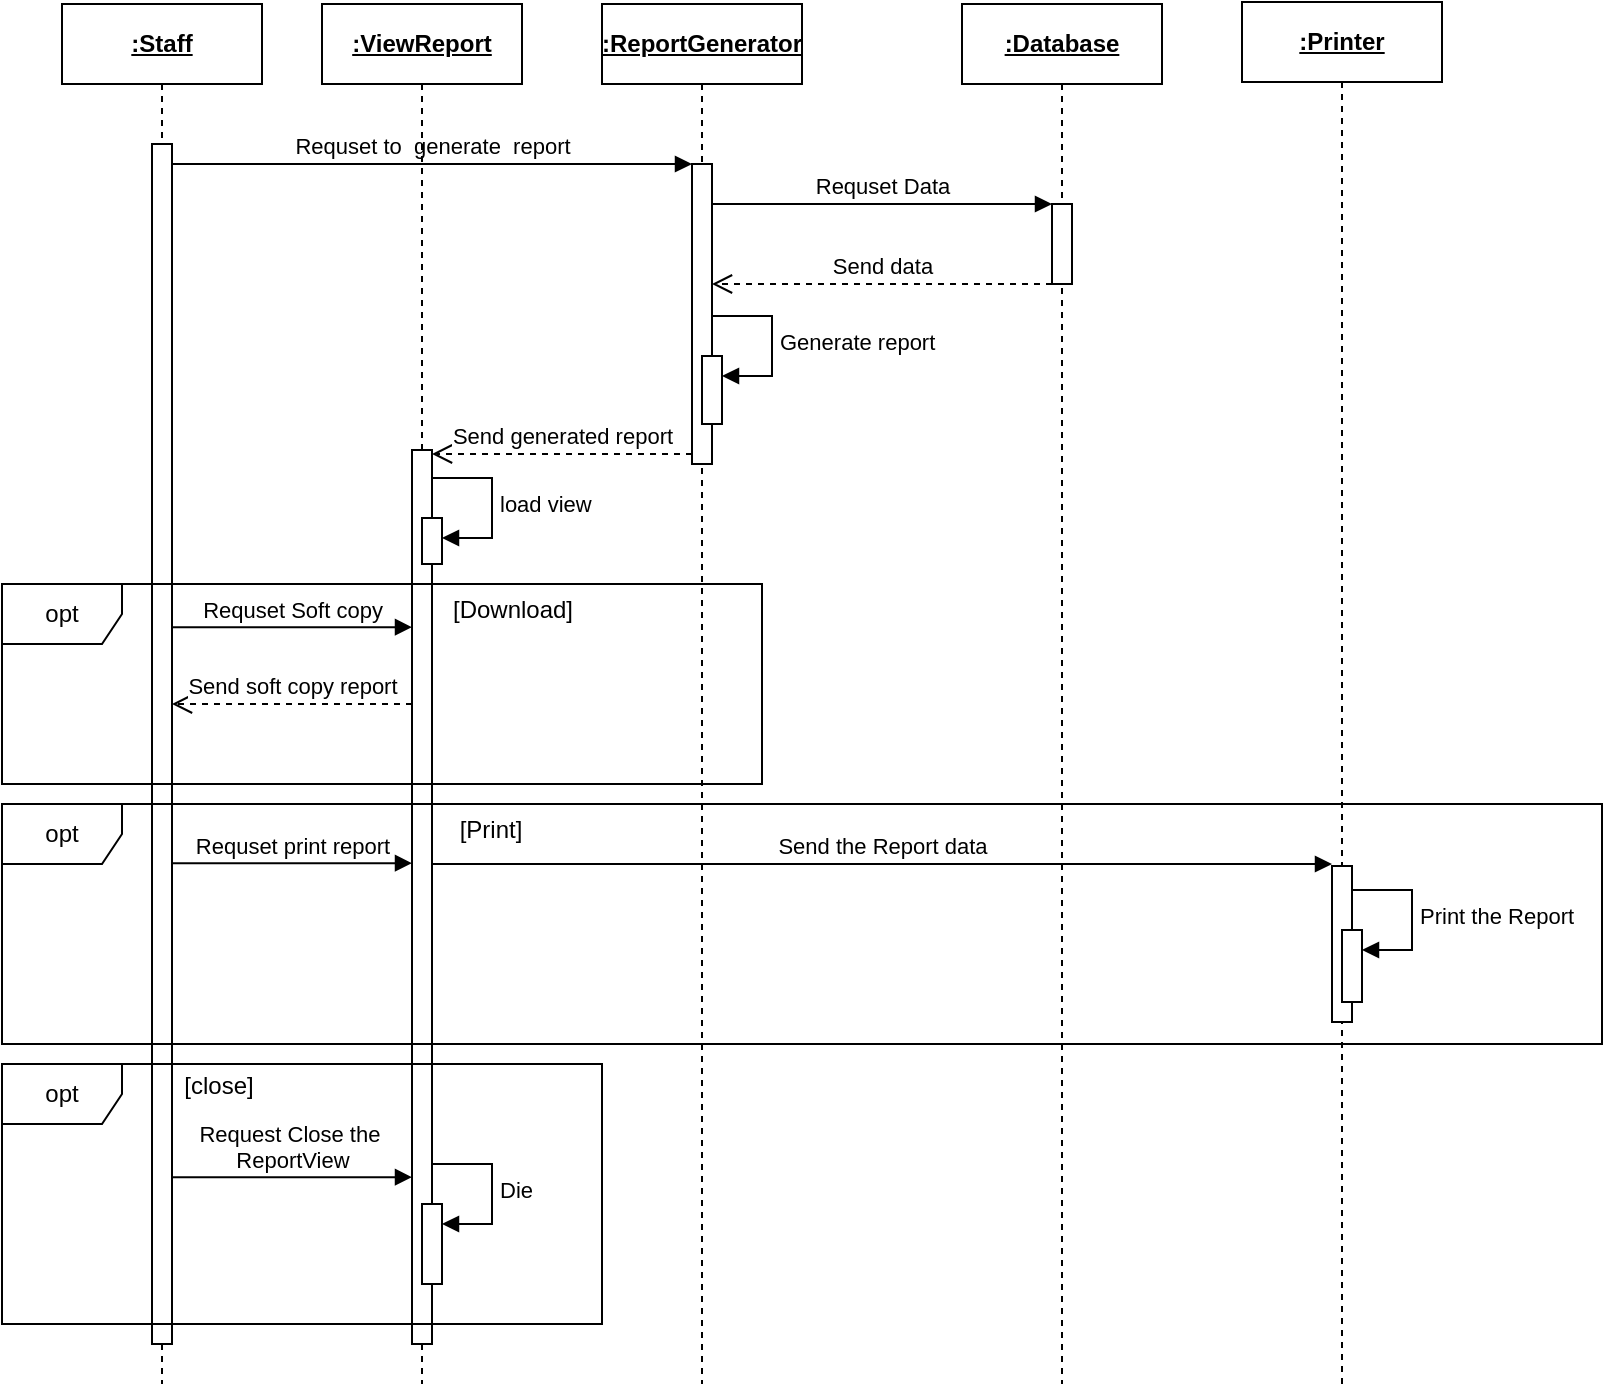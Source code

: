 <mxfile version="21.7.5" type="device">
  <diagram name="Page-1" id="2YBvvXClWsGukQMizWep">
    <mxGraphModel dx="2213" dy="924" grid="1" gridSize="10" guides="1" tooltips="1" connect="1" arrows="1" fold="1" page="1" pageScale="1" pageWidth="850" pageHeight="1100" math="0" shadow="0">
      <root>
        <mxCell id="0" />
        <mxCell id="1" parent="0" />
        <mxCell id="aM9ryv3xv72pqoxQDRHE-1" value="&lt;b&gt;&lt;u&gt;:Staff&lt;/u&gt;&lt;/b&gt;" style="shape=umlLifeline;perimeter=lifelinePerimeter;whiteSpace=wrap;html=1;container=0;dropTarget=0;collapsible=0;recursiveResize=0;outlineConnect=0;portConstraint=eastwest;newEdgeStyle={&quot;edgeStyle&quot;:&quot;elbowEdgeStyle&quot;,&quot;elbow&quot;:&quot;vertical&quot;,&quot;curved&quot;:0,&quot;rounded&quot;:0};" parent="1" vertex="1">
          <mxGeometry x="-50" y="40" width="100" height="690" as="geometry" />
        </mxCell>
        <mxCell id="aM9ryv3xv72pqoxQDRHE-2" value="" style="html=1;points=[];perimeter=orthogonalPerimeter;outlineConnect=0;targetShapes=umlLifeline;portConstraint=eastwest;newEdgeStyle={&quot;edgeStyle&quot;:&quot;elbowEdgeStyle&quot;,&quot;elbow&quot;:&quot;vertical&quot;,&quot;curved&quot;:0,&quot;rounded&quot;:0};" parent="aM9ryv3xv72pqoxQDRHE-1" vertex="1">
          <mxGeometry x="45" y="70" width="10" height="600" as="geometry" />
        </mxCell>
        <mxCell id="aM9ryv3xv72pqoxQDRHE-5" value="&lt;b&gt;&lt;u&gt;:ReportGenerator&lt;/u&gt;&lt;/b&gt;" style="shape=umlLifeline;perimeter=lifelinePerimeter;whiteSpace=wrap;html=1;container=0;dropTarget=0;collapsible=0;recursiveResize=0;outlineConnect=0;portConstraint=eastwest;newEdgeStyle={&quot;edgeStyle&quot;:&quot;elbowEdgeStyle&quot;,&quot;elbow&quot;:&quot;vertical&quot;,&quot;curved&quot;:0,&quot;rounded&quot;:0};" parent="1" vertex="1">
          <mxGeometry x="220" y="40" width="100" height="690" as="geometry" />
        </mxCell>
        <mxCell id="aM9ryv3xv72pqoxQDRHE-6" value="" style="html=1;points=[];perimeter=orthogonalPerimeter;outlineConnect=0;targetShapes=umlLifeline;portConstraint=eastwest;newEdgeStyle={&quot;edgeStyle&quot;:&quot;elbowEdgeStyle&quot;,&quot;elbow&quot;:&quot;vertical&quot;,&quot;curved&quot;:0,&quot;rounded&quot;:0};" parent="aM9ryv3xv72pqoxQDRHE-5" vertex="1">
          <mxGeometry x="45" y="80" width="10" height="150" as="geometry" />
        </mxCell>
        <mxCell id="hOEQ-7HS-opaP0KLWu3d-7" value="" style="html=1;points=[[0,0,0,0,5],[0,1,0,0,-5],[1,0,0,0,5],[1,1,0,0,-5]];perimeter=orthogonalPerimeter;outlineConnect=0;targetShapes=umlLifeline;portConstraint=eastwest;newEdgeStyle={&quot;curved&quot;:0,&quot;rounded&quot;:0};" vertex="1" parent="aM9ryv3xv72pqoxQDRHE-5">
          <mxGeometry x="50" y="176" width="10" height="34" as="geometry" />
        </mxCell>
        <mxCell id="hOEQ-7HS-opaP0KLWu3d-8" value="Generate report" style="html=1;align=left;spacingLeft=2;endArrow=block;rounded=0;edgeStyle=orthogonalEdgeStyle;curved=0;rounded=0;" edge="1" target="hOEQ-7HS-opaP0KLWu3d-7" parent="aM9ryv3xv72pqoxQDRHE-5">
          <mxGeometry relative="1" as="geometry">
            <mxPoint x="55" y="156" as="sourcePoint" />
            <Array as="points">
              <mxPoint x="85" y="186" />
            </Array>
          </mxGeometry>
        </mxCell>
        <mxCell id="aM9ryv3xv72pqoxQDRHE-7" value="Requset to&amp;nbsp; generate&amp;nbsp; report" style="html=1;verticalAlign=bottom;endArrow=block;edgeStyle=elbowEdgeStyle;elbow=vertical;curved=0;rounded=0;" parent="1" source="aM9ryv3xv72pqoxQDRHE-2" target="aM9ryv3xv72pqoxQDRHE-6" edge="1">
          <mxGeometry relative="1" as="geometry">
            <mxPoint x="195" y="130" as="sourcePoint" />
            <Array as="points">
              <mxPoint x="180" y="120" />
            </Array>
            <mxPoint as="offset" />
          </mxGeometry>
        </mxCell>
        <mxCell id="aM9ryv3xv72pqoxQDRHE-8" value="Send generated report" style="html=1;verticalAlign=bottom;endArrow=open;dashed=1;endSize=8;edgeStyle=elbowEdgeStyle;elbow=vertical;curved=0;rounded=0;" parent="1" target="hOEQ-7HS-opaP0KLWu3d-19" edge="1">
          <mxGeometry relative="1" as="geometry">
            <mxPoint x="160" y="265" as="targetPoint" />
            <Array as="points">
              <mxPoint x="190" y="265" />
            </Array>
            <mxPoint x="265" y="265" as="sourcePoint" />
            <mxPoint as="offset" />
          </mxGeometry>
        </mxCell>
        <mxCell id="hOEQ-7HS-opaP0KLWu3d-1" value="&lt;b&gt;&lt;u&gt;:Database&lt;/u&gt;&lt;/b&gt;" style="shape=umlLifeline;perimeter=lifelinePerimeter;whiteSpace=wrap;html=1;container=0;dropTarget=0;collapsible=0;recursiveResize=0;outlineConnect=0;portConstraint=eastwest;newEdgeStyle={&quot;edgeStyle&quot;:&quot;elbowEdgeStyle&quot;,&quot;elbow&quot;:&quot;vertical&quot;,&quot;curved&quot;:0,&quot;rounded&quot;:0};" vertex="1" parent="1">
          <mxGeometry x="400" y="40" width="100" height="690" as="geometry" />
        </mxCell>
        <mxCell id="hOEQ-7HS-opaP0KLWu3d-2" value="" style="html=1;points=[];perimeter=orthogonalPerimeter;outlineConnect=0;targetShapes=umlLifeline;portConstraint=eastwest;newEdgeStyle={&quot;edgeStyle&quot;:&quot;elbowEdgeStyle&quot;,&quot;elbow&quot;:&quot;vertical&quot;,&quot;curved&quot;:0,&quot;rounded&quot;:0};" vertex="1" parent="hOEQ-7HS-opaP0KLWu3d-1">
          <mxGeometry x="45" y="100" width="10" height="40" as="geometry" />
        </mxCell>
        <mxCell id="hOEQ-7HS-opaP0KLWu3d-3" value="Requset Data" style="html=1;verticalAlign=bottom;endArrow=block;edgeStyle=elbowEdgeStyle;elbow=vertical;curved=0;rounded=0;" edge="1" parent="1" source="aM9ryv3xv72pqoxQDRHE-6" target="hOEQ-7HS-opaP0KLWu3d-2">
          <mxGeometry relative="1" as="geometry">
            <mxPoint x="280" y="140" as="sourcePoint" />
            <Array as="points">
              <mxPoint x="365" y="140" />
            </Array>
            <mxPoint x="430" y="140" as="targetPoint" />
          </mxGeometry>
        </mxCell>
        <mxCell id="hOEQ-7HS-opaP0KLWu3d-4" value="Send data" style="html=1;verticalAlign=bottom;endArrow=open;dashed=1;endSize=8;edgeStyle=elbowEdgeStyle;elbow=vertical;curved=0;rounded=0;" edge="1" parent="1" source="hOEQ-7HS-opaP0KLWu3d-2" target="aM9ryv3xv72pqoxQDRHE-6">
          <mxGeometry relative="1" as="geometry">
            <mxPoint x="280" y="180" as="targetPoint" />
            <Array as="points">
              <mxPoint x="375" y="180" />
            </Array>
            <mxPoint x="450" y="180" as="sourcePoint" />
          </mxGeometry>
        </mxCell>
        <mxCell id="hOEQ-7HS-opaP0KLWu3d-18" value="&lt;b&gt;&lt;u&gt;:ViewReport&lt;/u&gt;&lt;/b&gt;" style="shape=umlLifeline;perimeter=lifelinePerimeter;whiteSpace=wrap;html=1;container=0;dropTarget=0;collapsible=0;recursiveResize=0;outlineConnect=0;portConstraint=eastwest;newEdgeStyle={&quot;edgeStyle&quot;:&quot;elbowEdgeStyle&quot;,&quot;elbow&quot;:&quot;vertical&quot;,&quot;curved&quot;:0,&quot;rounded&quot;:0};" vertex="1" parent="1">
          <mxGeometry x="80" y="40" width="100" height="690" as="geometry" />
        </mxCell>
        <mxCell id="hOEQ-7HS-opaP0KLWu3d-19" value="" style="html=1;points=[];perimeter=orthogonalPerimeter;outlineConnect=0;targetShapes=umlLifeline;portConstraint=eastwest;newEdgeStyle={&quot;edgeStyle&quot;:&quot;elbowEdgeStyle&quot;,&quot;elbow&quot;:&quot;vertical&quot;,&quot;curved&quot;:0,&quot;rounded&quot;:0};" vertex="1" parent="hOEQ-7HS-opaP0KLWu3d-18">
          <mxGeometry x="45" y="223" width="10" height="447" as="geometry" />
        </mxCell>
        <mxCell id="hOEQ-7HS-opaP0KLWu3d-20" value="" style="html=1;points=[[0,0,0,0,5],[0,1,0,0,-5],[1,0,0,0,5],[1,1,0,0,-5]];perimeter=orthogonalPerimeter;outlineConnect=0;targetShapes=umlLifeline;portConstraint=eastwest;newEdgeStyle={&quot;curved&quot;:0,&quot;rounded&quot;:0};" vertex="1" parent="hOEQ-7HS-opaP0KLWu3d-18">
          <mxGeometry x="50" y="257" width="10" height="23" as="geometry" />
        </mxCell>
        <mxCell id="hOEQ-7HS-opaP0KLWu3d-21" value="load view" style="html=1;align=left;spacingLeft=2;endArrow=block;rounded=0;edgeStyle=orthogonalEdgeStyle;curved=0;rounded=0;" edge="1" target="hOEQ-7HS-opaP0KLWu3d-20" parent="hOEQ-7HS-opaP0KLWu3d-18">
          <mxGeometry relative="1" as="geometry">
            <mxPoint x="55" y="237" as="sourcePoint" />
            <Array as="points">
              <mxPoint x="85" y="267" />
            </Array>
          </mxGeometry>
        </mxCell>
        <mxCell id="hOEQ-7HS-opaP0KLWu3d-24" value="opt" style="shape=umlFrame;whiteSpace=wrap;html=1;pointerEvents=0;" vertex="1" parent="1">
          <mxGeometry x="-80" y="330" width="380" height="100" as="geometry" />
        </mxCell>
        <mxCell id="hOEQ-7HS-opaP0KLWu3d-25" value="opt" style="shape=umlFrame;whiteSpace=wrap;html=1;pointerEvents=0;" vertex="1" parent="1">
          <mxGeometry x="-80" y="570" width="300" height="130" as="geometry" />
        </mxCell>
        <mxCell id="hOEQ-7HS-opaP0KLWu3d-26" value="opt" style="shape=umlFrame;whiteSpace=wrap;html=1;pointerEvents=0;" vertex="1" parent="1">
          <mxGeometry x="-80" y="440" width="800" height="120" as="geometry" />
        </mxCell>
        <mxCell id="hOEQ-7HS-opaP0KLWu3d-27" value="&lt;span style=&quot;font-weight: normal;&quot;&gt;[Download]&lt;/span&gt;" style="text;align=center;fontStyle=1;verticalAlign=middle;spacingLeft=3;spacingRight=3;strokeColor=none;rotatable=0;points=[[0,0.5],[1,0.5]];portConstraint=eastwest;html=1;" vertex="1" parent="1">
          <mxGeometry x="135" y="330" width="80" height="26" as="geometry" />
        </mxCell>
        <mxCell id="hOEQ-7HS-opaP0KLWu3d-28" value="&lt;span style=&quot;font-weight: normal;&quot;&gt;[Print]&lt;/span&gt;" style="text;align=center;fontStyle=1;verticalAlign=middle;spacingLeft=3;spacingRight=3;strokeColor=none;rotatable=0;points=[[0,0.5],[1,0.5]];portConstraint=eastwest;html=1;" vertex="1" parent="1">
          <mxGeometry x="124" y="440" width="80" height="26" as="geometry" />
        </mxCell>
        <mxCell id="hOEQ-7HS-opaP0KLWu3d-29" value="&lt;span style=&quot;font-weight: normal;&quot;&gt;[close]&lt;/span&gt;" style="text;align=center;fontStyle=1;verticalAlign=middle;spacingLeft=3;spacingRight=3;strokeColor=none;rotatable=0;points=[[0,0.5],[1,0.5]];portConstraint=eastwest;html=1;" vertex="1" parent="1">
          <mxGeometry x="-12" y="568" width="80" height="26" as="geometry" />
        </mxCell>
        <mxCell id="hOEQ-7HS-opaP0KLWu3d-32" value="Requset Soft copy" style="html=1;verticalAlign=bottom;endArrow=block;edgeStyle=elbowEdgeStyle;elbow=vertical;curved=0;rounded=0;" edge="1" parent="1">
          <mxGeometry relative="1" as="geometry">
            <mxPoint x="5" y="351.58" as="sourcePoint" />
            <Array as="points">
              <mxPoint x="90" y="351.58" />
            </Array>
            <mxPoint x="125" y="351.58" as="targetPoint" />
          </mxGeometry>
        </mxCell>
        <mxCell id="hOEQ-7HS-opaP0KLWu3d-33" value="Send soft copy report" style="html=1;verticalAlign=bottom;endArrow=open;dashed=1;endSize=8;edgeStyle=elbowEdgeStyle;elbow=vertical;curved=0;rounded=0;" edge="1" parent="1" source="hOEQ-7HS-opaP0KLWu3d-19" target="aM9ryv3xv72pqoxQDRHE-2">
          <mxGeometry relative="1" as="geometry">
            <mxPoint x="10" y="390" as="targetPoint" />
            <Array as="points">
              <mxPoint x="55" y="390" />
            </Array>
            <mxPoint x="110" y="390" as="sourcePoint" />
            <mxPoint as="offset" />
          </mxGeometry>
        </mxCell>
        <mxCell id="hOEQ-7HS-opaP0KLWu3d-34" value="Requset print report" style="html=1;verticalAlign=bottom;endArrow=block;edgeStyle=elbowEdgeStyle;elbow=vertical;curved=0;rounded=0;" edge="1" parent="1">
          <mxGeometry relative="1" as="geometry">
            <mxPoint x="5" y="469.58" as="sourcePoint" />
            <Array as="points">
              <mxPoint x="100" y="469.58" />
            </Array>
            <mxPoint x="125" y="469.58" as="targetPoint" />
          </mxGeometry>
        </mxCell>
        <mxCell id="hOEQ-7HS-opaP0KLWu3d-35" value="&lt;b&gt;&lt;u&gt;:Printer&lt;/u&gt;&lt;/b&gt;" style="shape=umlLifeline;perimeter=lifelinePerimeter;whiteSpace=wrap;html=1;container=0;dropTarget=0;collapsible=0;recursiveResize=0;outlineConnect=0;portConstraint=eastwest;newEdgeStyle={&quot;edgeStyle&quot;:&quot;elbowEdgeStyle&quot;,&quot;elbow&quot;:&quot;vertical&quot;,&quot;curved&quot;:0,&quot;rounded&quot;:0};" vertex="1" parent="1">
          <mxGeometry x="540" y="39" width="100" height="692" as="geometry" />
        </mxCell>
        <mxCell id="hOEQ-7HS-opaP0KLWu3d-36" value="" style="html=1;points=[];perimeter=orthogonalPerimeter;outlineConnect=0;targetShapes=umlLifeline;portConstraint=eastwest;newEdgeStyle={&quot;edgeStyle&quot;:&quot;elbowEdgeStyle&quot;,&quot;elbow&quot;:&quot;vertical&quot;,&quot;curved&quot;:0,&quot;rounded&quot;:0};" vertex="1" parent="hOEQ-7HS-opaP0KLWu3d-35">
          <mxGeometry x="45" y="432" width="10" height="78" as="geometry" />
        </mxCell>
        <mxCell id="hOEQ-7HS-opaP0KLWu3d-40" value="" style="html=1;points=[[0,0,0,0,5],[0,1,0,0,-5],[1,0,0,0,5],[1,1,0,0,-5]];perimeter=orthogonalPerimeter;outlineConnect=0;targetShapes=umlLifeline;portConstraint=eastwest;newEdgeStyle={&quot;curved&quot;:0,&quot;rounded&quot;:0};" vertex="1" parent="hOEQ-7HS-opaP0KLWu3d-35">
          <mxGeometry x="50" y="464" width="10" height="36" as="geometry" />
        </mxCell>
        <mxCell id="hOEQ-7HS-opaP0KLWu3d-41" value="Print the Report" style="html=1;align=left;spacingLeft=2;endArrow=block;rounded=0;edgeStyle=orthogonalEdgeStyle;curved=0;rounded=0;" edge="1" target="hOEQ-7HS-opaP0KLWu3d-40" parent="hOEQ-7HS-opaP0KLWu3d-35">
          <mxGeometry relative="1" as="geometry">
            <mxPoint x="55" y="444" as="sourcePoint" />
            <Array as="points">
              <mxPoint x="85" y="474" />
            </Array>
          </mxGeometry>
        </mxCell>
        <mxCell id="hOEQ-7HS-opaP0KLWu3d-37" value="Send the Report data" style="html=1;verticalAlign=bottom;endArrow=block;edgeStyle=elbowEdgeStyle;elbow=vertical;curved=0;rounded=0;" edge="1" parent="1">
          <mxGeometry relative="1" as="geometry">
            <mxPoint x="135" y="470.0" as="sourcePoint" />
            <Array as="points">
              <mxPoint x="555" y="470" />
            </Array>
            <mxPoint x="585" y="470" as="targetPoint" />
            <mxPoint as="offset" />
          </mxGeometry>
        </mxCell>
        <mxCell id="hOEQ-7HS-opaP0KLWu3d-42" value="Request Close the&amp;nbsp;&lt;br&gt;ReportView" style="html=1;verticalAlign=bottom;endArrow=block;edgeStyle=elbowEdgeStyle;elbow=vertical;curved=0;rounded=0;" edge="1" parent="1">
          <mxGeometry relative="1" as="geometry">
            <mxPoint x="5" y="626.58" as="sourcePoint" />
            <Array as="points">
              <mxPoint x="99" y="626.58" />
            </Array>
            <mxPoint x="125" y="626.58" as="targetPoint" />
            <mxPoint as="offset" />
          </mxGeometry>
        </mxCell>
        <mxCell id="hOEQ-7HS-opaP0KLWu3d-43" value="" style="html=1;points=[[0,0,0,0,5],[0,1,0,0,-5],[1,0,0,0,5],[1,1,0,0,-5]];perimeter=orthogonalPerimeter;outlineConnect=0;targetShapes=umlLifeline;portConstraint=eastwest;newEdgeStyle={&quot;curved&quot;:0,&quot;rounded&quot;:0};" vertex="1" parent="1">
          <mxGeometry x="130" y="640" width="10" height="40" as="geometry" />
        </mxCell>
        <mxCell id="hOEQ-7HS-opaP0KLWu3d-44" value="Die" style="html=1;align=left;spacingLeft=2;endArrow=block;rounded=0;edgeStyle=orthogonalEdgeStyle;curved=0;rounded=0;" edge="1" target="hOEQ-7HS-opaP0KLWu3d-43" parent="1">
          <mxGeometry relative="1" as="geometry">
            <mxPoint x="135" y="620" as="sourcePoint" />
            <Array as="points">
              <mxPoint x="165" y="650" />
            </Array>
            <mxPoint as="offset" />
          </mxGeometry>
        </mxCell>
      </root>
    </mxGraphModel>
  </diagram>
</mxfile>
